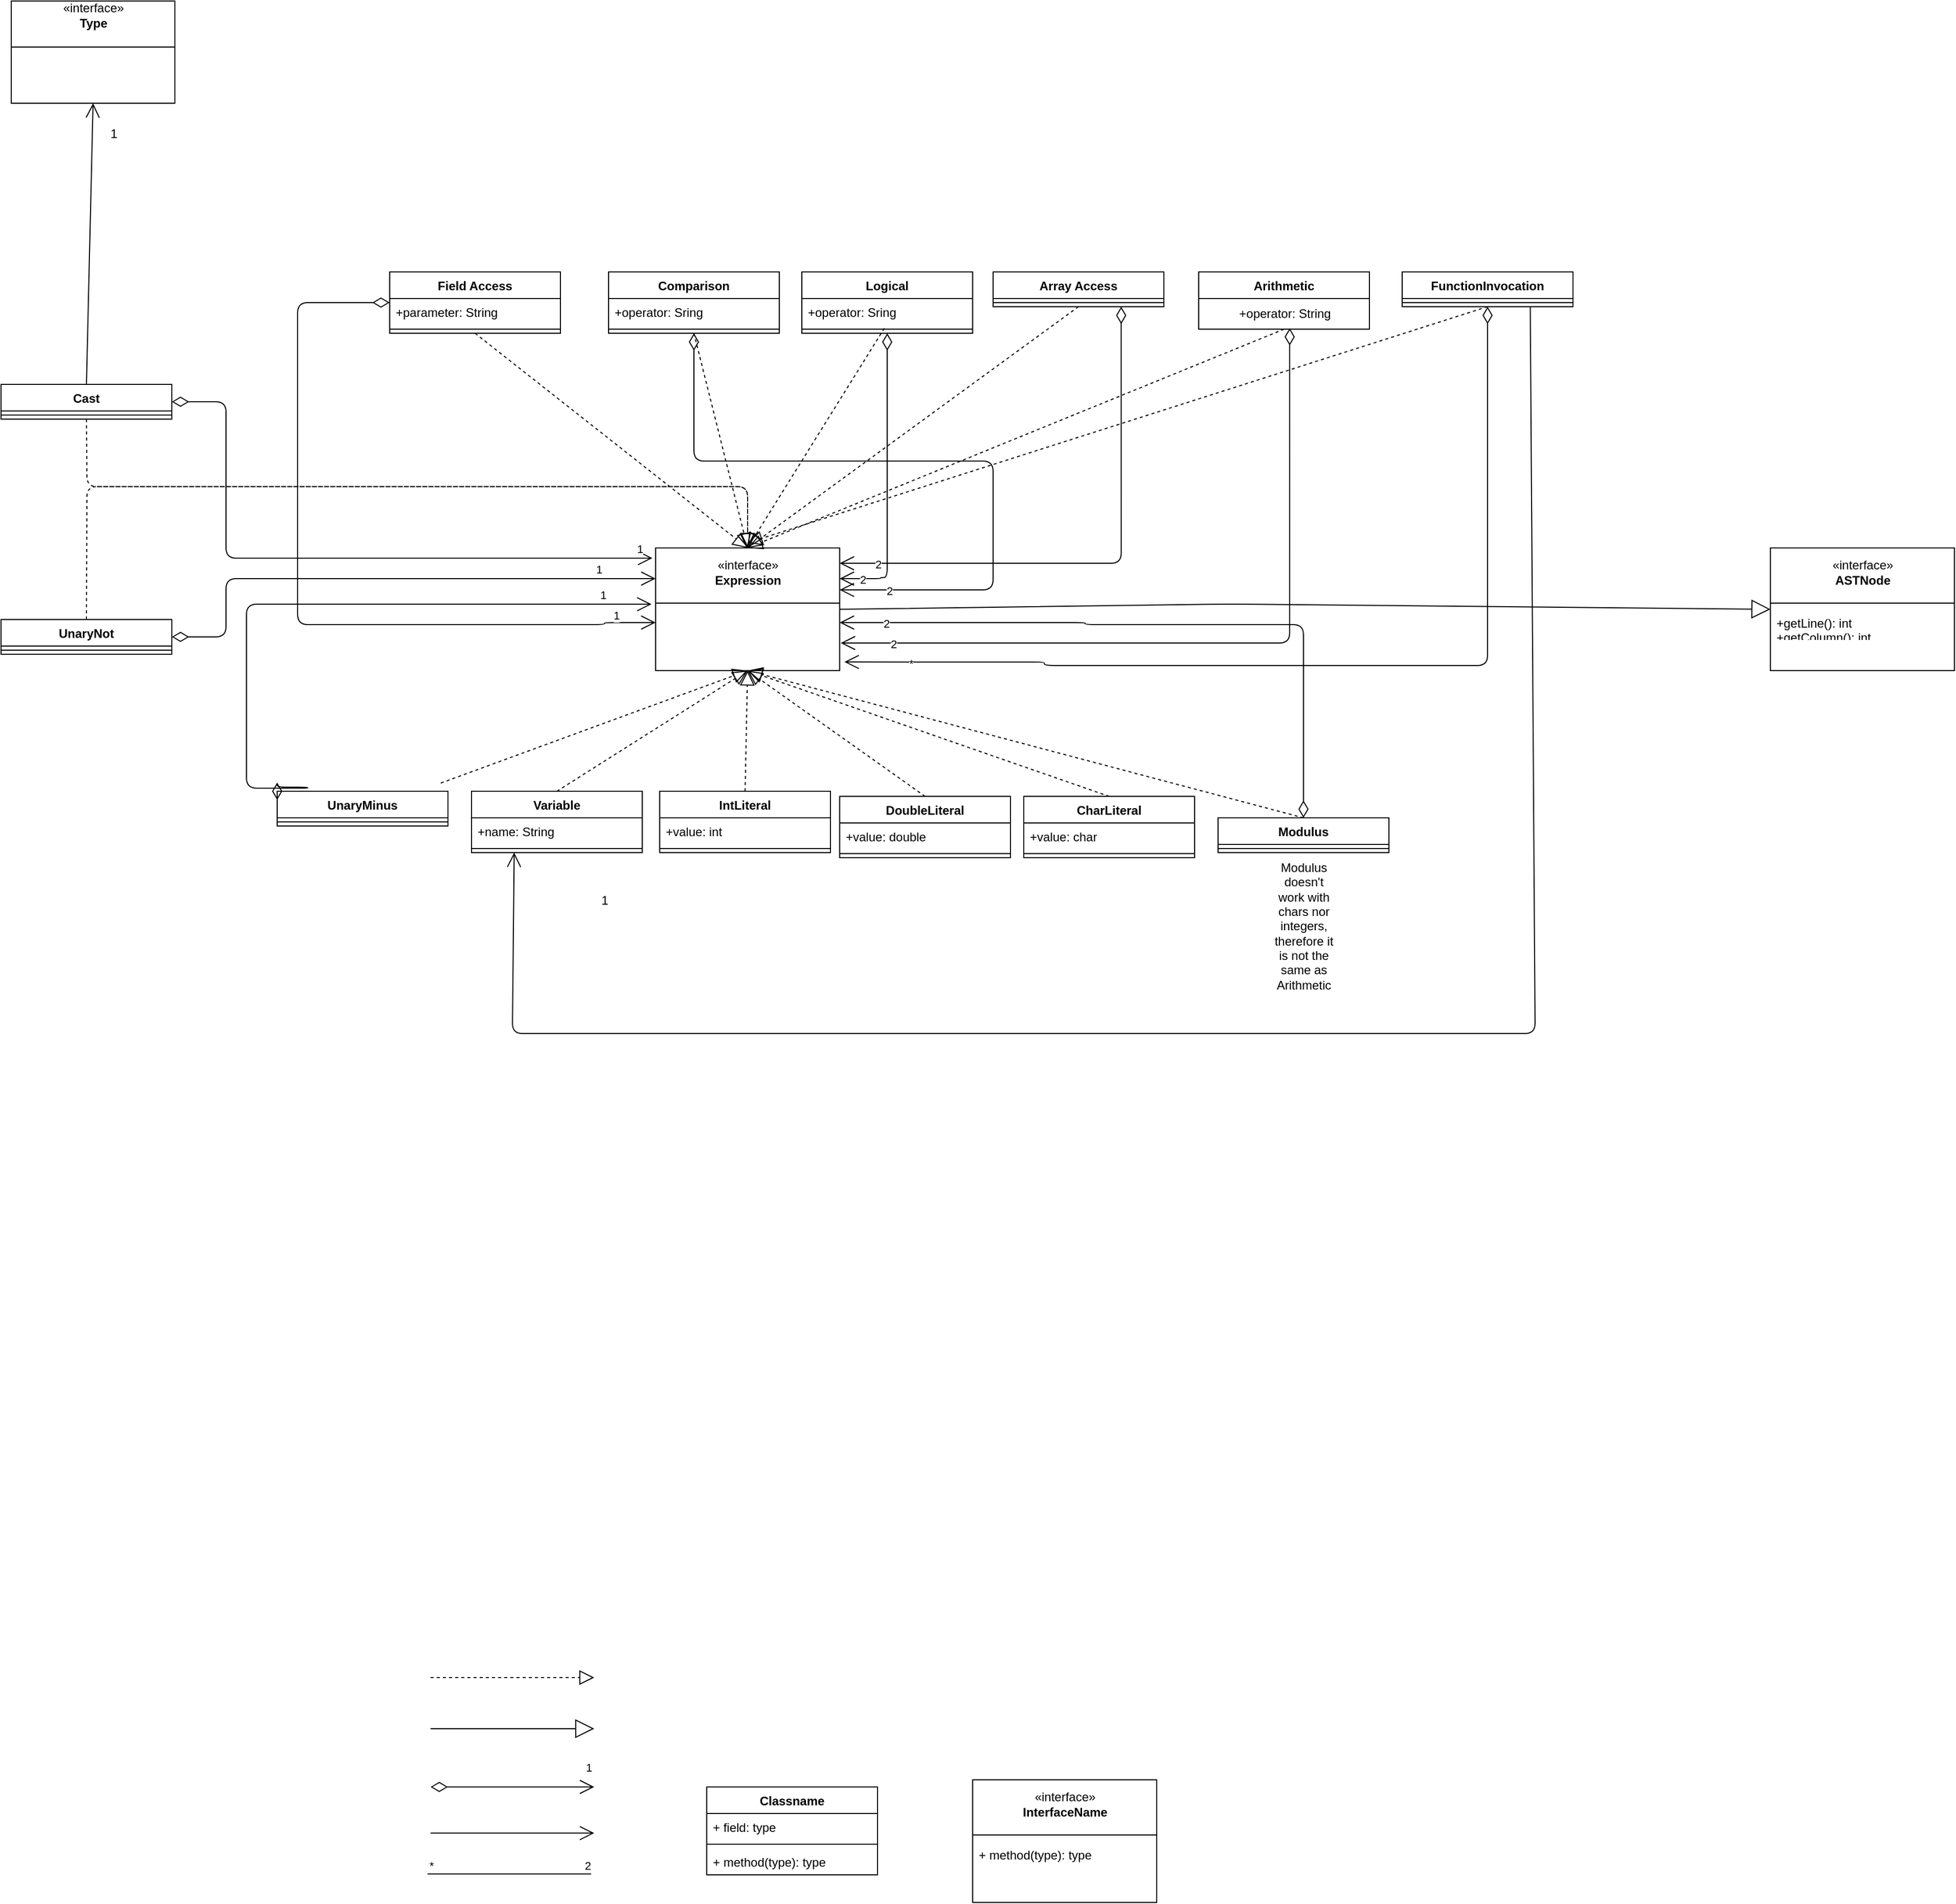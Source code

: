 <mxfile version="20.8.17" type="device"><diagram id="Iag4hmxHeHgecEfDpM4-" name="Page-1"><mxGraphModel dx="1434" dy="1965" grid="1" gridSize="10" guides="1" tooltips="1" connect="1" arrows="1" fold="1" page="1" pageScale="1" pageWidth="827" pageHeight="1169" math="0" shadow="0"><root><mxCell id="0"/><mxCell id="1" parent="0"/><mxCell id="HmI5qND0lsmD9DQGOtND-1" value="Classname" style="swimlane;fontStyle=1;align=center;verticalAlign=top;childLayout=stackLayout;horizontal=1;startSize=26;horizontalStack=0;resizeParent=1;resizeParentMax=0;resizeLast=0;collapsible=1;marginBottom=0;" parent="1" vertex="1"><mxGeometry x="1000" y="1507" width="167" height="86" as="geometry"/></mxCell><mxCell id="HmI5qND0lsmD9DQGOtND-2" value="+ field: type" style="text;strokeColor=none;fillColor=none;align=left;verticalAlign=top;spacingLeft=4;spacingRight=4;overflow=hidden;rotatable=0;points=[[0,0.5],[1,0.5]];portConstraint=eastwest;" parent="HmI5qND0lsmD9DQGOtND-1" vertex="1"><mxGeometry y="26" width="167" height="26" as="geometry"/></mxCell><mxCell id="HmI5qND0lsmD9DQGOtND-3" value="" style="line;strokeWidth=1;fillColor=none;align=left;verticalAlign=middle;spacingTop=-1;spacingLeft=3;spacingRight=3;rotatable=0;labelPosition=right;points=[];portConstraint=eastwest;" parent="HmI5qND0lsmD9DQGOtND-1" vertex="1"><mxGeometry y="52" width="167" height="8" as="geometry"/></mxCell><mxCell id="HmI5qND0lsmD9DQGOtND-4" value="+ method(type): type" style="text;strokeColor=none;fillColor=none;align=left;verticalAlign=top;spacingLeft=4;spacingRight=4;overflow=hidden;rotatable=0;points=[[0,0.5],[1,0.5]];portConstraint=eastwest;" parent="HmI5qND0lsmD9DQGOtND-1" vertex="1"><mxGeometry y="60" width="167" height="26" as="geometry"/></mxCell><mxCell id="HmI5qND0lsmD9DQGOtND-5" value="" style="endArrow=block;endSize=16;endFill=0;html=1;" parent="1" edge="1"><mxGeometry width="160" relative="1" as="geometry"><mxPoint x="730" y="1450" as="sourcePoint"/><mxPoint x="890" y="1450" as="targetPoint"/></mxGeometry></mxCell><mxCell id="HmI5qND0lsmD9DQGOtND-6" value="" style="endArrow=open;endFill=1;endSize=12;html=1;" parent="1" edge="1"><mxGeometry width="160" relative="1" as="geometry"><mxPoint x="730" y="1552.17" as="sourcePoint"/><mxPoint x="890" y="1552.17" as="targetPoint"/><Array as="points"><mxPoint x="890" y="1552.17"/></Array></mxGeometry></mxCell><mxCell id="HmI5qND0lsmD9DQGOtND-7" value="" style="endArrow=none;html=1;edgeStyle=orthogonalEdgeStyle;" parent="1" edge="1"><mxGeometry relative="1" as="geometry"><mxPoint x="727" y="1592.17" as="sourcePoint"/><mxPoint x="887" y="1592.17" as="targetPoint"/></mxGeometry></mxCell><mxCell id="HmI5qND0lsmD9DQGOtND-8" value="*" style="edgeLabel;resizable=0;html=1;align=left;verticalAlign=bottom;" parent="HmI5qND0lsmD9DQGOtND-7" connectable="0" vertex="1"><mxGeometry x="-1" relative="1" as="geometry"/></mxCell><mxCell id="HmI5qND0lsmD9DQGOtND-9" value="2" style="edgeLabel;resizable=0;html=1;align=right;verticalAlign=bottom;" parent="HmI5qND0lsmD9DQGOtND-7" connectable="0" vertex="1"><mxGeometry x="1" relative="1" as="geometry"/></mxCell><mxCell id="HmI5qND0lsmD9DQGOtND-10" value="" style="group" parent="1" vertex="1" connectable="0"><mxGeometry x="1260" y="1500" width="180" height="120" as="geometry"/></mxCell><mxCell id="HmI5qND0lsmD9DQGOtND-11" value="+ method(type): type" style="text;strokeColor=none;fillColor=none;align=left;verticalAlign=top;spacingLeft=4;spacingRight=4;overflow=hidden;rotatable=0;points=[[0,0.5],[1,0.5]];portConstraint=eastwest;" parent="HmI5qND0lsmD9DQGOtND-10" vertex="1"><mxGeometry y="60" width="180" height="50" as="geometry"/></mxCell><mxCell id="HmI5qND0lsmD9DQGOtND-12" value="«interface»&lt;br&gt;&lt;b&gt;InterfaceName&lt;br&gt;&lt;br&gt;&lt;br&gt;&lt;br&gt;&lt;br&gt;&lt;br&gt;&lt;/b&gt;" style="html=1;" parent="HmI5qND0lsmD9DQGOtND-10" vertex="1"><mxGeometry width="180" height="120" as="geometry"/></mxCell><mxCell id="HmI5qND0lsmD9DQGOtND-13" value="" style="line;strokeWidth=1;fillColor=none;align=left;verticalAlign=middle;spacingTop=-1;spacingLeft=3;spacingRight=3;rotatable=0;labelPosition=right;points=[];portConstraint=eastwest;" parent="HmI5qND0lsmD9DQGOtND-10" vertex="1"><mxGeometry y="50" width="180" height="8" as="geometry"/></mxCell><mxCell id="HmI5qND0lsmD9DQGOtND-14" value="+ method(type): type" style="text;strokeColor=none;fillColor=none;align=left;verticalAlign=top;spacingLeft=4;spacingRight=4;overflow=hidden;rotatable=0;points=[[0,0.5],[1,0.5]];portConstraint=eastwest;" parent="HmI5qND0lsmD9DQGOtND-10" vertex="1"><mxGeometry y="60" width="180" height="26" as="geometry"/></mxCell><mxCell id="HmI5qND0lsmD9DQGOtND-15" value="1" style="endArrow=open;html=1;endSize=12;startArrow=diamondThin;startSize=14;startFill=0;edgeStyle=orthogonalEdgeStyle;align=left;verticalAlign=bottom;" parent="1" edge="1"><mxGeometry x="0.875" y="10" relative="1" as="geometry"><mxPoint x="730" y="1507" as="sourcePoint"/><mxPoint x="890" y="1507" as="targetPoint"/><mxPoint as="offset"/></mxGeometry></mxCell><mxCell id="HmI5qND0lsmD9DQGOtND-16" value="" style="endArrow=block;dashed=1;endFill=0;endSize=12;html=1;" parent="1" edge="1"><mxGeometry width="160" relative="1" as="geometry"><mxPoint x="730" y="1400" as="sourcePoint"/><mxPoint x="890" y="1400" as="targetPoint"/></mxGeometry></mxCell><mxCell id="HmI5qND0lsmD9DQGOtND-17" value="Variable" style="swimlane;fontStyle=1;align=center;verticalAlign=top;childLayout=stackLayout;horizontal=1;startSize=26;horizontalStack=0;resizeParent=1;resizeParentMax=0;resizeLast=0;collapsible=1;marginBottom=0;" parent="1" vertex="1"><mxGeometry x="770" y="533" width="167" height="60" as="geometry"/></mxCell><mxCell id="HmI5qND0lsmD9DQGOtND-18" value="+name: String" style="text;strokeColor=none;fillColor=none;align=left;verticalAlign=top;spacingLeft=4;spacingRight=4;overflow=hidden;rotatable=0;points=[[0,0.5],[1,0.5]];portConstraint=eastwest;" parent="HmI5qND0lsmD9DQGOtND-17" vertex="1"><mxGeometry y="26" width="167" height="26" as="geometry"/></mxCell><mxCell id="HmI5qND0lsmD9DQGOtND-19" value="" style="line;strokeWidth=1;fillColor=none;align=left;verticalAlign=middle;spacingTop=-1;spacingLeft=3;spacingRight=3;rotatable=0;labelPosition=right;points=[];portConstraint=eastwest;" parent="HmI5qND0lsmD9DQGOtND-17" vertex="1"><mxGeometry y="52" width="167" height="8" as="geometry"/></mxCell><mxCell id="HmI5qND0lsmD9DQGOtND-20" value="IntLiteral" style="swimlane;fontStyle=1;align=center;verticalAlign=top;childLayout=stackLayout;horizontal=1;startSize=26;horizontalStack=0;resizeParent=1;resizeParentMax=0;resizeLast=0;collapsible=1;marginBottom=0;" parent="1" vertex="1"><mxGeometry x="954" y="533" width="167" height="60" as="geometry"/></mxCell><mxCell id="HmI5qND0lsmD9DQGOtND-21" value="+value: int" style="text;strokeColor=none;fillColor=none;align=left;verticalAlign=top;spacingLeft=4;spacingRight=4;overflow=hidden;rotatable=0;points=[[0,0.5],[1,0.5]];portConstraint=eastwest;" parent="HmI5qND0lsmD9DQGOtND-20" vertex="1"><mxGeometry y="26" width="167" height="26" as="geometry"/></mxCell><mxCell id="HmI5qND0lsmD9DQGOtND-22" value="" style="line;strokeWidth=1;fillColor=none;align=left;verticalAlign=middle;spacingTop=-1;spacingLeft=3;spacingRight=3;rotatable=0;labelPosition=right;points=[];portConstraint=eastwest;" parent="HmI5qND0lsmD9DQGOtND-20" vertex="1"><mxGeometry y="52" width="167" height="8" as="geometry"/></mxCell><mxCell id="HmI5qND0lsmD9DQGOtND-23" value="Field Access" style="swimlane;fontStyle=1;align=center;verticalAlign=top;childLayout=stackLayout;horizontal=1;startSize=26;horizontalStack=0;resizeParent=1;resizeParentMax=0;resizeLast=0;collapsible=1;marginBottom=0;" parent="1" vertex="1"><mxGeometry x="690" y="25" width="167" height="60" as="geometry"/></mxCell><mxCell id="HmI5qND0lsmD9DQGOtND-24" value="+parameter: String&#10;" style="text;strokeColor=none;fillColor=none;align=left;verticalAlign=top;spacingLeft=4;spacingRight=4;overflow=hidden;rotatable=0;points=[[0,0.5],[1,0.5]];portConstraint=eastwest;" parent="HmI5qND0lsmD9DQGOtND-23" vertex="1"><mxGeometry y="26" width="167" height="26" as="geometry"/></mxCell><mxCell id="HmI5qND0lsmD9DQGOtND-25" value="" style="line;strokeWidth=1;fillColor=none;align=left;verticalAlign=middle;spacingTop=-1;spacingLeft=3;spacingRight=3;rotatable=0;labelPosition=right;points=[];portConstraint=eastwest;" parent="HmI5qND0lsmD9DQGOtND-23" vertex="1"><mxGeometry y="52" width="167" height="8" as="geometry"/></mxCell><mxCell id="HmI5qND0lsmD9DQGOtND-26" value="" style="group" parent="1" vertex="1" connectable="0"><mxGeometry x="950" y="295" width="180" height="120" as="geometry"/></mxCell><mxCell id="HmI5qND0lsmD9DQGOtND-27" value="+ method(type): type" style="text;strokeColor=none;fillColor=none;align=left;verticalAlign=top;spacingLeft=4;spacingRight=4;overflow=hidden;rotatable=0;points=[[0,0.5],[1,0.5]];portConstraint=eastwest;" parent="HmI5qND0lsmD9DQGOtND-26" vertex="1"><mxGeometry y="60" width="180" height="50" as="geometry"/></mxCell><mxCell id="HmI5qND0lsmD9DQGOtND-28" value="«interface»&lt;br&gt;&lt;b&gt;Expression&lt;br&gt;&lt;br&gt;&lt;br&gt;&lt;br&gt;&lt;br&gt;&lt;br&gt;&lt;/b&gt;" style="html=1;" parent="HmI5qND0lsmD9DQGOtND-26" vertex="1"><mxGeometry width="180" height="120" as="geometry"/></mxCell><mxCell id="HmI5qND0lsmD9DQGOtND-29" value="" style="line;strokeWidth=1;fillColor=none;align=left;verticalAlign=middle;spacingTop=-1;spacingLeft=3;spacingRight=3;rotatable=0;labelPosition=right;points=[];portConstraint=eastwest;" parent="HmI5qND0lsmD9DQGOtND-26" vertex="1"><mxGeometry y="50" width="180" height="8" as="geometry"/></mxCell><mxCell id="HmI5qND0lsmD9DQGOtND-31" value="" style="endArrow=block;dashed=1;endFill=0;endSize=12;html=1;entryX=0.5;entryY=1;entryDx=0;entryDy=0;exitX=0.5;exitY=0;exitDx=0;exitDy=0;" parent="1" source="HmI5qND0lsmD9DQGOtND-17" target="HmI5qND0lsmD9DQGOtND-28" edge="1"><mxGeometry width="160" relative="1" as="geometry"><mxPoint x="820" y="485" as="sourcePoint"/><mxPoint x="980" y="485" as="targetPoint"/></mxGeometry></mxCell><mxCell id="HmI5qND0lsmD9DQGOtND-32" value="" style="endArrow=block;dashed=1;endFill=0;endSize=12;html=1;entryX=0.5;entryY=1;entryDx=0;entryDy=0;exitX=0.5;exitY=0;exitDx=0;exitDy=0;" parent="1" source="HmI5qND0lsmD9DQGOtND-20" target="HmI5qND0lsmD9DQGOtND-28" edge="1"><mxGeometry width="160" relative="1" as="geometry"><mxPoint x="963.5" y="475" as="sourcePoint"/><mxPoint x="1123.5" y="475" as="targetPoint"/></mxGeometry></mxCell><mxCell id="HmI5qND0lsmD9DQGOtND-33" value="" style="endArrow=block;dashed=1;endFill=0;endSize=12;html=1;exitX=0.5;exitY=1;exitDx=0;exitDy=0;entryX=0.5;entryY=0;entryDx=0;entryDy=0;" parent="1" source="HmI5qND0lsmD9DQGOtND-23" target="HmI5qND0lsmD9DQGOtND-28" edge="1"><mxGeometry width="160" relative="1" as="geometry"><mxPoint x="1117" y="805" as="sourcePoint"/><mxPoint x="1040" y="415" as="targetPoint"/></mxGeometry></mxCell><mxCell id="HmI5qND0lsmD9DQGOtND-34" value="1" style="endArrow=open;html=1;endSize=12;startArrow=diamondThin;startSize=14;startFill=0;edgeStyle=orthogonalEdgeStyle;align=left;verticalAlign=bottom;entryX=0;entryY=0.5;entryDx=0;entryDy=0;exitX=0;exitY=0.5;exitDx=0;exitDy=0;" parent="1" source="HmI5qND0lsmD9DQGOtND-23" edge="1"><mxGeometry x="0.887" y="-2" relative="1" as="geometry"><mxPoint x="610" y="-10" as="sourcePoint"/><mxPoint x="950" y="368" as="targetPoint"/><mxPoint as="offset"/><Array as="points"><mxPoint x="600" y="55"/><mxPoint x="600" y="370"/><mxPoint x="900" y="370"/><mxPoint x="900" y="368"/></Array></mxGeometry></mxCell><mxCell id="HmI5qND0lsmD9DQGOtND-35" value="UnaryMinus" style="swimlane;fontStyle=1;align=center;verticalAlign=top;childLayout=stackLayout;horizontal=1;startSize=26;horizontalStack=0;resizeParent=1;resizeParentMax=0;resizeLast=0;collapsible=1;marginBottom=0;" parent="1" vertex="1"><mxGeometry x="580" y="533" width="167" height="34" as="geometry"/></mxCell><mxCell id="HmI5qND0lsmD9DQGOtND-36" value="" style="line;strokeWidth=1;fillColor=none;align=left;verticalAlign=middle;spacingTop=-1;spacingLeft=3;spacingRight=3;rotatable=0;labelPosition=right;points=[];portConstraint=eastwest;" parent="HmI5qND0lsmD9DQGOtND-35" vertex="1"><mxGeometry y="26" width="167" height="8" as="geometry"/></mxCell><mxCell id="HmI5qND0lsmD9DQGOtND-37" value="" style="endArrow=block;dashed=1;endFill=0;endSize=12;html=1;entryX=0.5;entryY=1;entryDx=0;entryDy=0;exitX=0.5;exitY=0;exitDx=0;exitDy=0;" parent="1" target="HmI5qND0lsmD9DQGOtND-28" edge="1"><mxGeometry width="160" relative="1" as="geometry"><mxPoint x="740" y="525" as="sourcePoint"/><mxPoint x="856.5" y="415" as="targetPoint"/></mxGeometry></mxCell><mxCell id="HmI5qND0lsmD9DQGOtND-38" value="1" style="endArrow=open;html=1;endSize=12;startArrow=diamondThin;startSize=14;startFill=0;edgeStyle=orthogonalEdgeStyle;align=left;verticalAlign=bottom;entryX=-0.022;entryY=-0.192;entryDx=0;entryDy=0;entryPerimeter=0;exitX=0;exitY=0.25;exitDx=0;exitDy=0;" parent="1" source="HmI5qND0lsmD9DQGOtND-35" edge="1"><mxGeometry x="0.848" relative="1" as="geometry"><mxPoint x="610" y="640" as="sourcePoint"/><mxPoint x="946.04" y="350.008" as="targetPoint"/><mxPoint as="offset"/><Array as="points"><mxPoint x="610" y="529"/><mxPoint x="610" y="530"/><mxPoint x="550" y="530"/><mxPoint x="550" y="350"/></Array></mxGeometry></mxCell><mxCell id="HmI5qND0lsmD9DQGOtND-39" value="DoubleLiteral" style="swimlane;fontStyle=1;align=center;verticalAlign=top;childLayout=stackLayout;horizontal=1;startSize=26;horizontalStack=0;resizeParent=1;resizeParentMax=0;resizeLast=0;collapsible=1;marginBottom=0;" parent="1" vertex="1"><mxGeometry x="1130" y="538" width="167" height="60" as="geometry"/></mxCell><mxCell id="HmI5qND0lsmD9DQGOtND-40" value="+value: double" style="text;strokeColor=none;fillColor=none;align=left;verticalAlign=top;spacingLeft=4;spacingRight=4;overflow=hidden;rotatable=0;points=[[0,0.5],[1,0.5]];portConstraint=eastwest;" parent="HmI5qND0lsmD9DQGOtND-39" vertex="1"><mxGeometry y="26" width="167" height="26" as="geometry"/></mxCell><mxCell id="HmI5qND0lsmD9DQGOtND-41" value="" style="line;strokeWidth=1;fillColor=none;align=left;verticalAlign=middle;spacingTop=-1;spacingLeft=3;spacingRight=3;rotatable=0;labelPosition=right;points=[];portConstraint=eastwest;" parent="HmI5qND0lsmD9DQGOtND-39" vertex="1"><mxGeometry y="52" width="167" height="8" as="geometry"/></mxCell><mxCell id="HmI5qND0lsmD9DQGOtND-42" value="CharLiteral" style="swimlane;fontStyle=1;align=center;verticalAlign=top;childLayout=stackLayout;horizontal=1;startSize=26;horizontalStack=0;resizeParent=1;resizeParentMax=0;resizeLast=0;collapsible=1;marginBottom=0;" parent="1" vertex="1"><mxGeometry x="1310" y="538" width="167" height="60" as="geometry"/></mxCell><mxCell id="HmI5qND0lsmD9DQGOtND-43" value="+value: char" style="text;strokeColor=none;fillColor=none;align=left;verticalAlign=top;spacingLeft=4;spacingRight=4;overflow=hidden;rotatable=0;points=[[0,0.5],[1,0.5]];portConstraint=eastwest;" parent="HmI5qND0lsmD9DQGOtND-42" vertex="1"><mxGeometry y="26" width="167" height="26" as="geometry"/></mxCell><mxCell id="HmI5qND0lsmD9DQGOtND-44" value="" style="line;strokeWidth=1;fillColor=none;align=left;verticalAlign=middle;spacingTop=-1;spacingLeft=3;spacingRight=3;rotatable=0;labelPosition=right;points=[];portConstraint=eastwest;" parent="HmI5qND0lsmD9DQGOtND-42" vertex="1"><mxGeometry y="52" width="167" height="8" as="geometry"/></mxCell><mxCell id="HmI5qND0lsmD9DQGOtND-45" value="" style="endArrow=block;dashed=1;endFill=0;endSize=12;html=1;entryX=0.5;entryY=1;entryDx=0;entryDy=0;exitX=0.5;exitY=0;exitDx=0;exitDy=0;" parent="1" source="HmI5qND0lsmD9DQGOtND-42" target="HmI5qND0lsmD9DQGOtND-28" edge="1"><mxGeometry width="160" relative="1" as="geometry"><mxPoint x="840" y="245" as="sourcePoint"/><mxPoint x="1000" y="245" as="targetPoint"/></mxGeometry></mxCell><mxCell id="HmI5qND0lsmD9DQGOtND-46" value="" style="endArrow=block;dashed=1;endFill=0;endSize=12;html=1;entryX=0.5;entryY=1;entryDx=0;entryDy=0;exitX=0.5;exitY=0;exitDx=0;exitDy=0;" parent="1" source="HmI5qND0lsmD9DQGOtND-39" target="HmI5qND0lsmD9DQGOtND-28" edge="1"><mxGeometry width="160" relative="1" as="geometry"><mxPoint x="800" y="145" as="sourcePoint"/><mxPoint x="800" y="355" as="targetPoint"/></mxGeometry></mxCell><mxCell id="HmI5qND0lsmD9DQGOtND-47" value="UnaryNot" style="swimlane;fontStyle=1;align=center;verticalAlign=top;childLayout=stackLayout;horizontal=1;startSize=26;horizontalStack=0;resizeParent=1;resizeParentMax=0;resizeLast=0;collapsible=1;marginBottom=0;" parent="1" vertex="1"><mxGeometry x="310" y="365" width="167" height="34" as="geometry"/></mxCell><mxCell id="HmI5qND0lsmD9DQGOtND-48" value="" style="line;strokeWidth=1;fillColor=none;align=left;verticalAlign=middle;spacingTop=-1;spacingLeft=3;spacingRight=3;rotatable=0;labelPosition=right;points=[];portConstraint=eastwest;" parent="HmI5qND0lsmD9DQGOtND-47" vertex="1"><mxGeometry y="26" width="167" height="8" as="geometry"/></mxCell><mxCell id="HmI5qND0lsmD9DQGOtND-49" value="1" style="endArrow=open;html=1;endSize=12;startArrow=diamondThin;startSize=14;startFill=0;edgeStyle=orthogonalEdgeStyle;align=left;verticalAlign=bottom;exitX=1;exitY=0.5;exitDx=0;exitDy=0;" parent="1" source="HmI5qND0lsmD9DQGOtND-47" edge="1"><mxGeometry x="0.774" relative="1" as="geometry"><mxPoint x="560" y="314" as="sourcePoint"/><mxPoint x="950" y="325" as="targetPoint"/><mxPoint as="offset"/><Array as="points"><mxPoint x="530" y="382"/><mxPoint x="530" y="325"/></Array></mxGeometry></mxCell><mxCell id="HmI5qND0lsmD9DQGOtND-50" value="" style="endArrow=block;dashed=1;endFill=0;endSize=12;html=1;exitX=0.5;exitY=1;exitDx=0;exitDy=0;" parent="1" source="HmI5qND0lsmD9DQGOtND-51" edge="1"><mxGeometry width="160" relative="1" as="geometry"><mxPoint x="1106.375" y="59" as="sourcePoint"/><mxPoint x="1040" y="295" as="targetPoint"/></mxGeometry></mxCell><mxCell id="HmI5qND0lsmD9DQGOtND-51" value="Comparison" style="swimlane;fontStyle=1;align=center;verticalAlign=top;childLayout=stackLayout;horizontal=1;startSize=26;horizontalStack=0;resizeParent=1;resizeParentMax=0;resizeLast=0;collapsible=1;marginBottom=0;" parent="1" vertex="1"><mxGeometry x="904" y="25" width="167" height="60" as="geometry"/></mxCell><mxCell id="HmI5qND0lsmD9DQGOtND-52" value="+operator: Sring" style="text;strokeColor=none;fillColor=none;align=left;verticalAlign=top;spacingLeft=4;spacingRight=4;overflow=hidden;rotatable=0;points=[[0,0.5],[1,0.5]];portConstraint=eastwest;" parent="HmI5qND0lsmD9DQGOtND-51" vertex="1"><mxGeometry y="26" width="167" height="26" as="geometry"/></mxCell><mxCell id="HmI5qND0lsmD9DQGOtND-53" value="" style="line;strokeWidth=1;fillColor=none;align=left;verticalAlign=middle;spacingTop=-1;spacingLeft=3;spacingRight=3;rotatable=0;labelPosition=right;points=[];portConstraint=eastwest;" parent="HmI5qND0lsmD9DQGOtND-51" vertex="1"><mxGeometry y="52" width="167" height="8" as="geometry"/></mxCell><mxCell id="HmI5qND0lsmD9DQGOtND-54" value="2" style="endArrow=open;html=1;endSize=12;startArrow=diamondThin;startSize=14;startFill=0;edgeStyle=orthogonalEdgeStyle;align=left;verticalAlign=bottom;exitX=0.5;exitY=1;exitDx=0;exitDy=0;entryX=1;entryY=0.342;entryDx=0;entryDy=0;entryPerimeter=0;" parent="1" source="HmI5qND0lsmD9DQGOtND-51" target="HmI5qND0lsmD9DQGOtND-28" edge="1"><mxGeometry x="0.875" y="10" relative="1" as="geometry"><mxPoint x="1110" y="145" as="sourcePoint"/><mxPoint x="1240" y="335" as="targetPoint"/><mxPoint as="offset"/><Array as="points"><mxPoint x="1108" y="210"/><mxPoint x="1280" y="210"/><mxPoint x="1280" y="335"/></Array></mxGeometry></mxCell><mxCell id="HmI5qND0lsmD9DQGOtND-55" value="Logical" style="swimlane;fontStyle=1;align=center;verticalAlign=top;childLayout=stackLayout;horizontal=1;startSize=26;horizontalStack=0;resizeParent=1;resizeParentMax=0;resizeLast=0;collapsible=1;marginBottom=0;" parent="1" vertex="1"><mxGeometry x="1093" y="25" width="167" height="60" as="geometry"/></mxCell><mxCell id="HmI5qND0lsmD9DQGOtND-56" value="+operator: Sring" style="text;strokeColor=none;fillColor=none;align=left;verticalAlign=top;spacingLeft=4;spacingRight=4;overflow=hidden;rotatable=0;points=[[0,0.5],[1,0.5]];portConstraint=eastwest;" parent="HmI5qND0lsmD9DQGOtND-55" vertex="1"><mxGeometry y="26" width="167" height="26" as="geometry"/></mxCell><mxCell id="HmI5qND0lsmD9DQGOtND-57" value="" style="line;strokeWidth=1;fillColor=none;align=left;verticalAlign=middle;spacingTop=-1;spacingLeft=3;spacingRight=3;rotatable=0;labelPosition=right;points=[];portConstraint=eastwest;" parent="HmI5qND0lsmD9DQGOtND-55" vertex="1"><mxGeometry y="52" width="167" height="8" as="geometry"/></mxCell><mxCell id="HmI5qND0lsmD9DQGOtND-58" value="2" style="endArrow=open;html=1;endSize=12;startArrow=diamondThin;startSize=14;startFill=0;edgeStyle=orthogonalEdgeStyle;align=left;verticalAlign=bottom;" parent="1" source="HmI5qND0lsmD9DQGOtND-57" edge="1"><mxGeometry x="0.875" y="10" relative="1" as="geometry"><mxPoint x="1320" y="105" as="sourcePoint"/><mxPoint x="1130" y="325" as="targetPoint"/><mxPoint as="offset"/><Array as="points"><mxPoint x="1177" y="324"/><mxPoint x="1170" y="324"/><mxPoint x="1170" y="325"/></Array></mxGeometry></mxCell><mxCell id="HmI5qND0lsmD9DQGOtND-59" value="" style="endArrow=block;dashed=1;endFill=0;endSize=12;html=1;exitX=0.483;exitY=0.389;exitDx=0;exitDy=0;exitPerimeter=0;" parent="1" source="HmI5qND0lsmD9DQGOtND-57" edge="1"><mxGeometry width="160" relative="1" as="geometry"><mxPoint x="1297.5" y="85" as="sourcePoint"/><mxPoint x="1040" y="295" as="targetPoint"/></mxGeometry></mxCell><mxCell id="HmI5qND0lsmD9DQGOtND-60" value="Cast" style="swimlane;fontStyle=1;align=center;verticalAlign=top;childLayout=stackLayout;horizontal=1;startSize=26;horizontalStack=0;resizeParent=1;resizeParentMax=0;resizeLast=0;collapsible=1;marginBottom=0;" parent="1" vertex="1"><mxGeometry x="310" y="135" width="167" height="34" as="geometry"/></mxCell><mxCell id="HmI5qND0lsmD9DQGOtND-61" value="" style="line;strokeWidth=1;fillColor=none;align=left;verticalAlign=middle;spacingTop=-1;spacingLeft=3;spacingRight=3;rotatable=0;labelPosition=right;points=[];portConstraint=eastwest;" parent="HmI5qND0lsmD9DQGOtND-60" vertex="1"><mxGeometry y="26" width="167" height="8" as="geometry"/></mxCell><mxCell id="HmI5qND0lsmD9DQGOtND-62" value="1" style="endArrow=open;html=1;endSize=12;startArrow=diamondThin;startSize=14;startFill=0;edgeStyle=orthogonalEdgeStyle;align=left;verticalAlign=bottom;exitX=1;exitY=0.5;exitDx=0;exitDy=0;entryX=-0.017;entryY=0.083;entryDx=0;entryDy=0;entryPerimeter=0;" parent="1" source="HmI5qND0lsmD9DQGOtND-60" target="HmI5qND0lsmD9DQGOtND-28" edge="1"><mxGeometry x="0.946" relative="1" as="geometry"><mxPoint x="540" y="244" as="sourcePoint"/><mxPoint x="750" y="305" as="targetPoint"/><mxPoint as="offset"/><Array as="points"><mxPoint x="530" y="152"/><mxPoint x="530" y="305"/></Array></mxGeometry></mxCell><mxCell id="HmI5qND0lsmD9DQGOtND-63" value="" style="endArrow=block;dashed=1;endFill=0;endSize=12;html=1;" parent="1" source="HmI5qND0lsmD9DQGOtND-61" target="HmI5qND0lsmD9DQGOtND-28" edge="1"><mxGeometry width="160" relative="1" as="geometry"><mxPoint x="340" y="195" as="sourcePoint"/><mxPoint x="1040" y="285" as="targetPoint"/><Array as="points"><mxPoint x="394" y="235"/><mxPoint x="1040" y="235"/></Array></mxGeometry></mxCell><mxCell id="HmI5qND0lsmD9DQGOtND-64" value="" style="endArrow=block;dashed=1;endFill=0;endSize=12;html=1;exitX=0.5;exitY=0;exitDx=0;exitDy=0;" parent="1" source="HmI5qND0lsmD9DQGOtND-47" edge="1"><mxGeometry width="160" relative="1" as="geometry"><mxPoint x="410" y="275" as="sourcePoint"/><mxPoint x="1040" y="295" as="targetPoint"/><Array as="points"><mxPoint x="394" y="235"/><mxPoint x="1040" y="235"/></Array></mxGeometry></mxCell><mxCell id="GNFvaFfdurNST5e8Dnyc-1" value="" style="group" parent="1" vertex="1" connectable="0"><mxGeometry x="320" y="-240" width="160" height="100" as="geometry"/></mxCell><mxCell id="GNFvaFfdurNST5e8Dnyc-2" value="+ method(type): type" style="text;strokeColor=none;fillColor=none;align=left;verticalAlign=top;spacingLeft=4;spacingRight=4;overflow=hidden;rotatable=0;points=[[0,0.5],[1,0.5]];portConstraint=eastwest;" parent="GNFvaFfdurNST5e8Dnyc-1" vertex="1"><mxGeometry y="50" width="160" height="41.667" as="geometry"/></mxCell><mxCell id="GNFvaFfdurNST5e8Dnyc-3" value="«interface»&lt;br&gt;&lt;b&gt;Type&lt;br&gt;&lt;br&gt;&lt;br&gt;&lt;br&gt;&lt;br&gt;&lt;br&gt;&lt;/b&gt;" style="html=1;" parent="GNFvaFfdurNST5e8Dnyc-1" vertex="1"><mxGeometry width="160" height="100" as="geometry"/></mxCell><mxCell id="GNFvaFfdurNST5e8Dnyc-4" value="" style="line;strokeWidth=1;fillColor=none;align=left;verticalAlign=middle;spacingTop=-1;spacingLeft=3;spacingRight=3;rotatable=0;labelPosition=right;points=[];portConstraint=eastwest;" parent="GNFvaFfdurNST5e8Dnyc-1" vertex="1"><mxGeometry y="41.667" width="160" height="6.667" as="geometry"/></mxCell><mxCell id="GNFvaFfdurNST5e8Dnyc-7" value="Array Access" style="swimlane;fontStyle=1;align=center;verticalAlign=top;childLayout=stackLayout;horizontal=1;startSize=26;horizontalStack=0;resizeParent=1;resizeParentMax=0;resizeLast=0;collapsible=1;marginBottom=0;" parent="1" vertex="1"><mxGeometry x="1280" y="25" width="167" height="34" as="geometry"/></mxCell><mxCell id="GNFvaFfdurNST5e8Dnyc-8" value="" style="line;strokeWidth=1;fillColor=none;align=left;verticalAlign=middle;spacingTop=-1;spacingLeft=3;spacingRight=3;rotatable=0;labelPosition=right;points=[];portConstraint=eastwest;" parent="GNFvaFfdurNST5e8Dnyc-7" vertex="1"><mxGeometry y="26" width="167" height="8" as="geometry"/></mxCell><mxCell id="GNFvaFfdurNST5e8Dnyc-9" value="" style="endArrow=block;dashed=1;endFill=0;endSize=12;html=1;exitX=0.5;exitY=1;exitDx=0;exitDy=0;entryX=0.5;entryY=0;entryDx=0;entryDy=0;" parent="1" source="GNFvaFfdurNST5e8Dnyc-7" target="HmI5qND0lsmD9DQGOtND-28" edge="1"><mxGeometry width="160" relative="1" as="geometry"><mxPoint x="1467.5" y="70" as="sourcePoint"/><mxPoint x="1210" y="280" as="targetPoint"/></mxGeometry></mxCell><mxCell id="GNFvaFfdurNST5e8Dnyc-10" value="2" style="endArrow=open;html=1;endSize=12;startArrow=diamondThin;startSize=14;startFill=0;edgeStyle=orthogonalEdgeStyle;align=left;verticalAlign=bottom;entryX=1;entryY=0.125;entryDx=0;entryDy=0;entryPerimeter=0;exitX=0.75;exitY=1;exitDx=0;exitDy=0;" parent="1" source="GNFvaFfdurNST5e8Dnyc-7" target="HmI5qND0lsmD9DQGOtND-28" edge="1"><mxGeometry x="0.875" y="10" relative="1" as="geometry"><mxPoint x="1484" y="100" as="sourcePoint"/><mxPoint x="1300" y="320" as="targetPoint"/><mxPoint as="offset"/><Array as="points"><mxPoint x="1405" y="310"/></Array></mxGeometry></mxCell><mxCell id="GNFvaFfdurNST5e8Dnyc-12" value="Arithmetic" style="swimlane;fontStyle=1;align=center;verticalAlign=top;childLayout=stackLayout;horizontal=1;startSize=26;horizontalStack=0;resizeParent=1;resizeParentMax=0;resizeLast=0;collapsible=1;marginBottom=0;" parent="1" vertex="1"><mxGeometry x="1481" y="25" width="167" height="56" as="geometry"/></mxCell><mxCell id="GNFvaFfdurNST5e8Dnyc-17" value="+operator: String" style="text;html=1;align=center;verticalAlign=middle;resizable=0;points=[];autosize=1;strokeColor=none;fillColor=none;" parent="GNFvaFfdurNST5e8Dnyc-12" vertex="1"><mxGeometry y="26" width="167" height="30" as="geometry"/></mxCell><mxCell id="GNFvaFfdurNST5e8Dnyc-14" value="" style="endArrow=block;dashed=1;endFill=0;endSize=12;html=1;exitX=0.5;exitY=1;exitDx=0;exitDy=0;entryX=0.5;entryY=0;entryDx=0;entryDy=0;" parent="1" source="GNFvaFfdurNST5e8Dnyc-12" target="HmI5qND0lsmD9DQGOtND-28" edge="1"><mxGeometry width="160" relative="1" as="geometry"><mxPoint x="1668.5" y="70" as="sourcePoint"/><mxPoint x="1241" y="295" as="targetPoint"/></mxGeometry></mxCell><mxCell id="GNFvaFfdurNST5e8Dnyc-18" value="2" style="endArrow=open;html=1;endSize=12;startArrow=diamondThin;startSize=14;startFill=0;edgeStyle=orthogonalEdgeStyle;align=left;verticalAlign=bottom;entryX=1.006;entryY=0.66;entryDx=0;entryDy=0;entryPerimeter=0;exitX=0.533;exitY=0.967;exitDx=0;exitDy=0;exitPerimeter=0;" parent="1" source="GNFvaFfdurNST5e8Dnyc-17" target="HmI5qND0lsmD9DQGOtND-27" edge="1"><mxGeometry x="0.875" y="10" relative="1" as="geometry"><mxPoint x="1570" y="95" as="sourcePoint"/><mxPoint x="1860" y="240" as="targetPoint"/><mxPoint as="offset"/><Array as="points"><mxPoint x="1570" y="388"/></Array></mxGeometry></mxCell><mxCell id="GNFvaFfdurNST5e8Dnyc-19" value="Modulus" style="swimlane;fontStyle=1;align=center;verticalAlign=top;childLayout=stackLayout;horizontal=1;startSize=26;horizontalStack=0;resizeParent=1;resizeParentMax=0;resizeLast=0;collapsible=1;marginBottom=0;" parent="1" vertex="1"><mxGeometry x="1500" y="559" width="167" height="34" as="geometry"/></mxCell><mxCell id="GNFvaFfdurNST5e8Dnyc-20" value="" style="line;strokeWidth=1;fillColor=none;align=left;verticalAlign=middle;spacingTop=-1;spacingLeft=3;spacingRight=3;rotatable=0;labelPosition=right;points=[];portConstraint=eastwest;" parent="GNFvaFfdurNST5e8Dnyc-19" vertex="1"><mxGeometry y="26" width="167" height="8" as="geometry"/></mxCell><mxCell id="GNFvaFfdurNST5e8Dnyc-21" value="" style="endArrow=block;dashed=1;endFill=0;endSize=12;html=1;exitX=0.5;exitY=0;exitDx=0;exitDy=0;entryX=0.5;entryY=1;entryDx=0;entryDy=0;" parent="1" source="GNFvaFfdurNST5e8Dnyc-19" target="HmI5qND0lsmD9DQGOtND-28" edge="1"><mxGeometry width="160" relative="1" as="geometry"><mxPoint x="1506.987" y="507.02" as="sourcePoint"/><mxPoint x="1270" y="399" as="targetPoint"/></mxGeometry></mxCell><mxCell id="GNFvaFfdurNST5e8Dnyc-22" value="2" style="endArrow=open;html=1;endSize=12;startArrow=diamondThin;startSize=14;startFill=0;edgeStyle=orthogonalEdgeStyle;align=left;verticalAlign=bottom;exitX=0.5;exitY=0;exitDx=0;exitDy=0;entryX=1;entryY=0.5;entryDx=0;entryDy=0;" parent="1" source="GNFvaFfdurNST5e8Dnyc-19" edge="1"><mxGeometry x="0.875" y="10" relative="1" as="geometry"><mxPoint x="1560" y="500" as="sourcePoint"/><mxPoint x="1130" y="368" as="targetPoint"/><mxPoint as="offset"/><Array as="points"><mxPoint x="1584" y="370"/><mxPoint x="1370" y="370"/><mxPoint x="1370" y="368"/></Array></mxGeometry></mxCell><mxCell id="GNFvaFfdurNST5e8Dnyc-23" value="FunctionInvocation" style="swimlane;fontStyle=1;align=center;verticalAlign=top;childLayout=stackLayout;horizontal=1;startSize=26;horizontalStack=0;resizeParent=1;resizeParentMax=0;resizeLast=0;collapsible=1;marginBottom=0;" parent="1" vertex="1"><mxGeometry x="1680" y="25" width="167" height="34" as="geometry"/></mxCell><mxCell id="GNFvaFfdurNST5e8Dnyc-25" value="" style="line;strokeWidth=1;fillColor=none;align=left;verticalAlign=middle;spacingTop=-1;spacingLeft=3;spacingRight=3;rotatable=0;labelPosition=right;points=[];portConstraint=eastwest;" parent="GNFvaFfdurNST5e8Dnyc-23" vertex="1"><mxGeometry y="26" width="167" height="8" as="geometry"/></mxCell><mxCell id="GNFvaFfdurNST5e8Dnyc-27" value="" style="endArrow=block;dashed=1;endFill=0;endSize=12;html=1;exitX=0.5;exitY=1;exitDx=0;exitDy=0;" parent="1" source="GNFvaFfdurNST5e8Dnyc-23" edge="1"><mxGeometry width="160" relative="1" as="geometry"><mxPoint x="1874.5" y="110" as="sourcePoint"/><mxPoint x="1040" y="290" as="targetPoint"/></mxGeometry></mxCell><mxCell id="GNFvaFfdurNST5e8Dnyc-28" value="" style="endArrow=open;endFill=1;endSize=12;html=1;exitX=0.75;exitY=1;exitDx=0;exitDy=0;entryX=0.25;entryY=1;entryDx=0;entryDy=0;" parent="1" source="GNFvaFfdurNST5e8Dnyc-23" target="HmI5qND0lsmD9DQGOtND-17" edge="1"><mxGeometry width="160" relative="1" as="geometry"><mxPoint x="1940" y="290" as="sourcePoint"/><mxPoint x="870" y="660" as="targetPoint"/><Array as="points"><mxPoint x="1810" y="770"/><mxPoint x="1390" y="770"/><mxPoint x="810" y="770"/></Array></mxGeometry></mxCell><mxCell id="GNFvaFfdurNST5e8Dnyc-29" value="1" style="text;html=1;align=center;verticalAlign=middle;resizable=0;points=[];autosize=1;strokeColor=none;fillColor=none;" parent="1" vertex="1"><mxGeometry x="890" y="630" width="20" height="20" as="geometry"/></mxCell><mxCell id="GNFvaFfdurNST5e8Dnyc-30" value="*" style="endArrow=open;html=1;endSize=12;startArrow=diamondThin;startSize=14;startFill=0;edgeStyle=orthogonalEdgeStyle;align=left;verticalAlign=bottom;exitX=0.5;exitY=1;exitDx=0;exitDy=0;entryX=1.026;entryY=1.031;entryDx=0;entryDy=0;entryPerimeter=0;" parent="1" source="GNFvaFfdurNST5e8Dnyc-23" target="HmI5qND0lsmD9DQGOtND-27" edge="1"><mxGeometry x="0.875" y="10" relative="1" as="geometry"><mxPoint x="1908.971" y="60" as="sourcePoint"/><mxPoint x="1330" y="368" as="targetPoint"/><mxPoint as="offset"/><Array as="points"><mxPoint x="1764" y="410"/><mxPoint x="1330" y="410"/><mxPoint x="1330" y="407"/></Array></mxGeometry></mxCell><mxCell id="xIyNulTr90Tt-1X6MSU6-3" value="" style="endArrow=block;endSize=16;endFill=0;html=1;entryX=0;entryY=0.5;entryDx=0;entryDy=0;exitX=1;exitY=0.5;exitDx=0;exitDy=0;" parent="1" source="HmI5qND0lsmD9DQGOtND-28" target="xIyNulTr90Tt-1X6MSU6-6" edge="1"><mxGeometry width="160" relative="1" as="geometry"><mxPoint x="1560" y="770" as="sourcePoint"/><mxPoint x="2010" y="355" as="targetPoint"/><Array as="points"><mxPoint x="1500" y="350"/><mxPoint x="1530" y="350"/></Array></mxGeometry></mxCell><mxCell id="xIyNulTr90Tt-1X6MSU6-4" value="" style="group" parent="1" vertex="1" connectable="0"><mxGeometry x="2040" y="295" width="180" height="120" as="geometry"/></mxCell><mxCell id="xIyNulTr90Tt-1X6MSU6-5" value="+ method(type): type" style="text;strokeColor=none;fillColor=none;align=left;verticalAlign=top;spacingLeft=4;spacingRight=4;overflow=hidden;rotatable=0;points=[[0,0.5],[1,0.5]];portConstraint=eastwest;" parent="xIyNulTr90Tt-1X6MSU6-4" vertex="1"><mxGeometry y="60" width="180" height="50" as="geometry"/></mxCell><mxCell id="xIyNulTr90Tt-1X6MSU6-6" value="«interface»&lt;br&gt;&lt;b&gt;ASTNode&lt;br&gt;&lt;br&gt;&lt;br&gt;&lt;br&gt;&lt;br&gt;&lt;br&gt;&lt;/b&gt;" style="html=1;" parent="xIyNulTr90Tt-1X6MSU6-4" vertex="1"><mxGeometry width="180" height="120" as="geometry"/></mxCell><mxCell id="xIyNulTr90Tt-1X6MSU6-7" value="" style="line;strokeWidth=1;fillColor=none;align=left;verticalAlign=middle;spacingTop=-1;spacingLeft=3;spacingRight=3;rotatable=0;labelPosition=right;points=[];portConstraint=eastwest;" parent="xIyNulTr90Tt-1X6MSU6-4" vertex="1"><mxGeometry y="50" width="180" height="8" as="geometry"/></mxCell><mxCell id="xIyNulTr90Tt-1X6MSU6-8" value="+getLine(): int&#10;+getColumn(): int" style="text;strokeColor=none;fillColor=none;align=left;verticalAlign=top;spacingLeft=4;spacingRight=4;overflow=hidden;rotatable=0;points=[[0,0.5],[1,0.5]];portConstraint=eastwest;" parent="xIyNulTr90Tt-1X6MSU6-4" vertex="1"><mxGeometry y="60" width="180" height="26" as="geometry"/></mxCell><mxCell id="6Wwln-j_lpq1ykO4BOBf-3" value="1" style="text;html=1;align=center;verticalAlign=middle;resizable=0;points=[];autosize=1;strokeColor=none;fillColor=none;" parent="1" vertex="1"><mxGeometry x="405" y="-125" width="30" height="30" as="geometry"/></mxCell><mxCell id="9oiA-7kmKa3NRMF22n_T-1" value="" style="endArrow=open;endFill=1;endSize=12;html=1;rounded=0;entryX=0.5;entryY=1;entryDx=0;entryDy=0;exitX=0.5;exitY=0;exitDx=0;exitDy=0;" edge="1" parent="1" source="HmI5qND0lsmD9DQGOtND-60" target="GNFvaFfdurNST5e8Dnyc-3"><mxGeometry width="160" relative="1" as="geometry"><mxPoint x="280" as="sourcePoint"/><mxPoint x="440" as="targetPoint"/></mxGeometry></mxCell><mxCell id="9oiA-7kmKa3NRMF22n_T-2" value="Modulus doesn't work with chars nor integers, therefore it is not the same as Arithmetic" style="text;html=1;strokeColor=none;fillColor=none;align=center;verticalAlign=middle;whiteSpace=wrap;rounded=0;" vertex="1" parent="1"><mxGeometry x="1553.5" y="650" width="60" height="30" as="geometry"/></mxCell></root></mxGraphModel></diagram></mxfile>